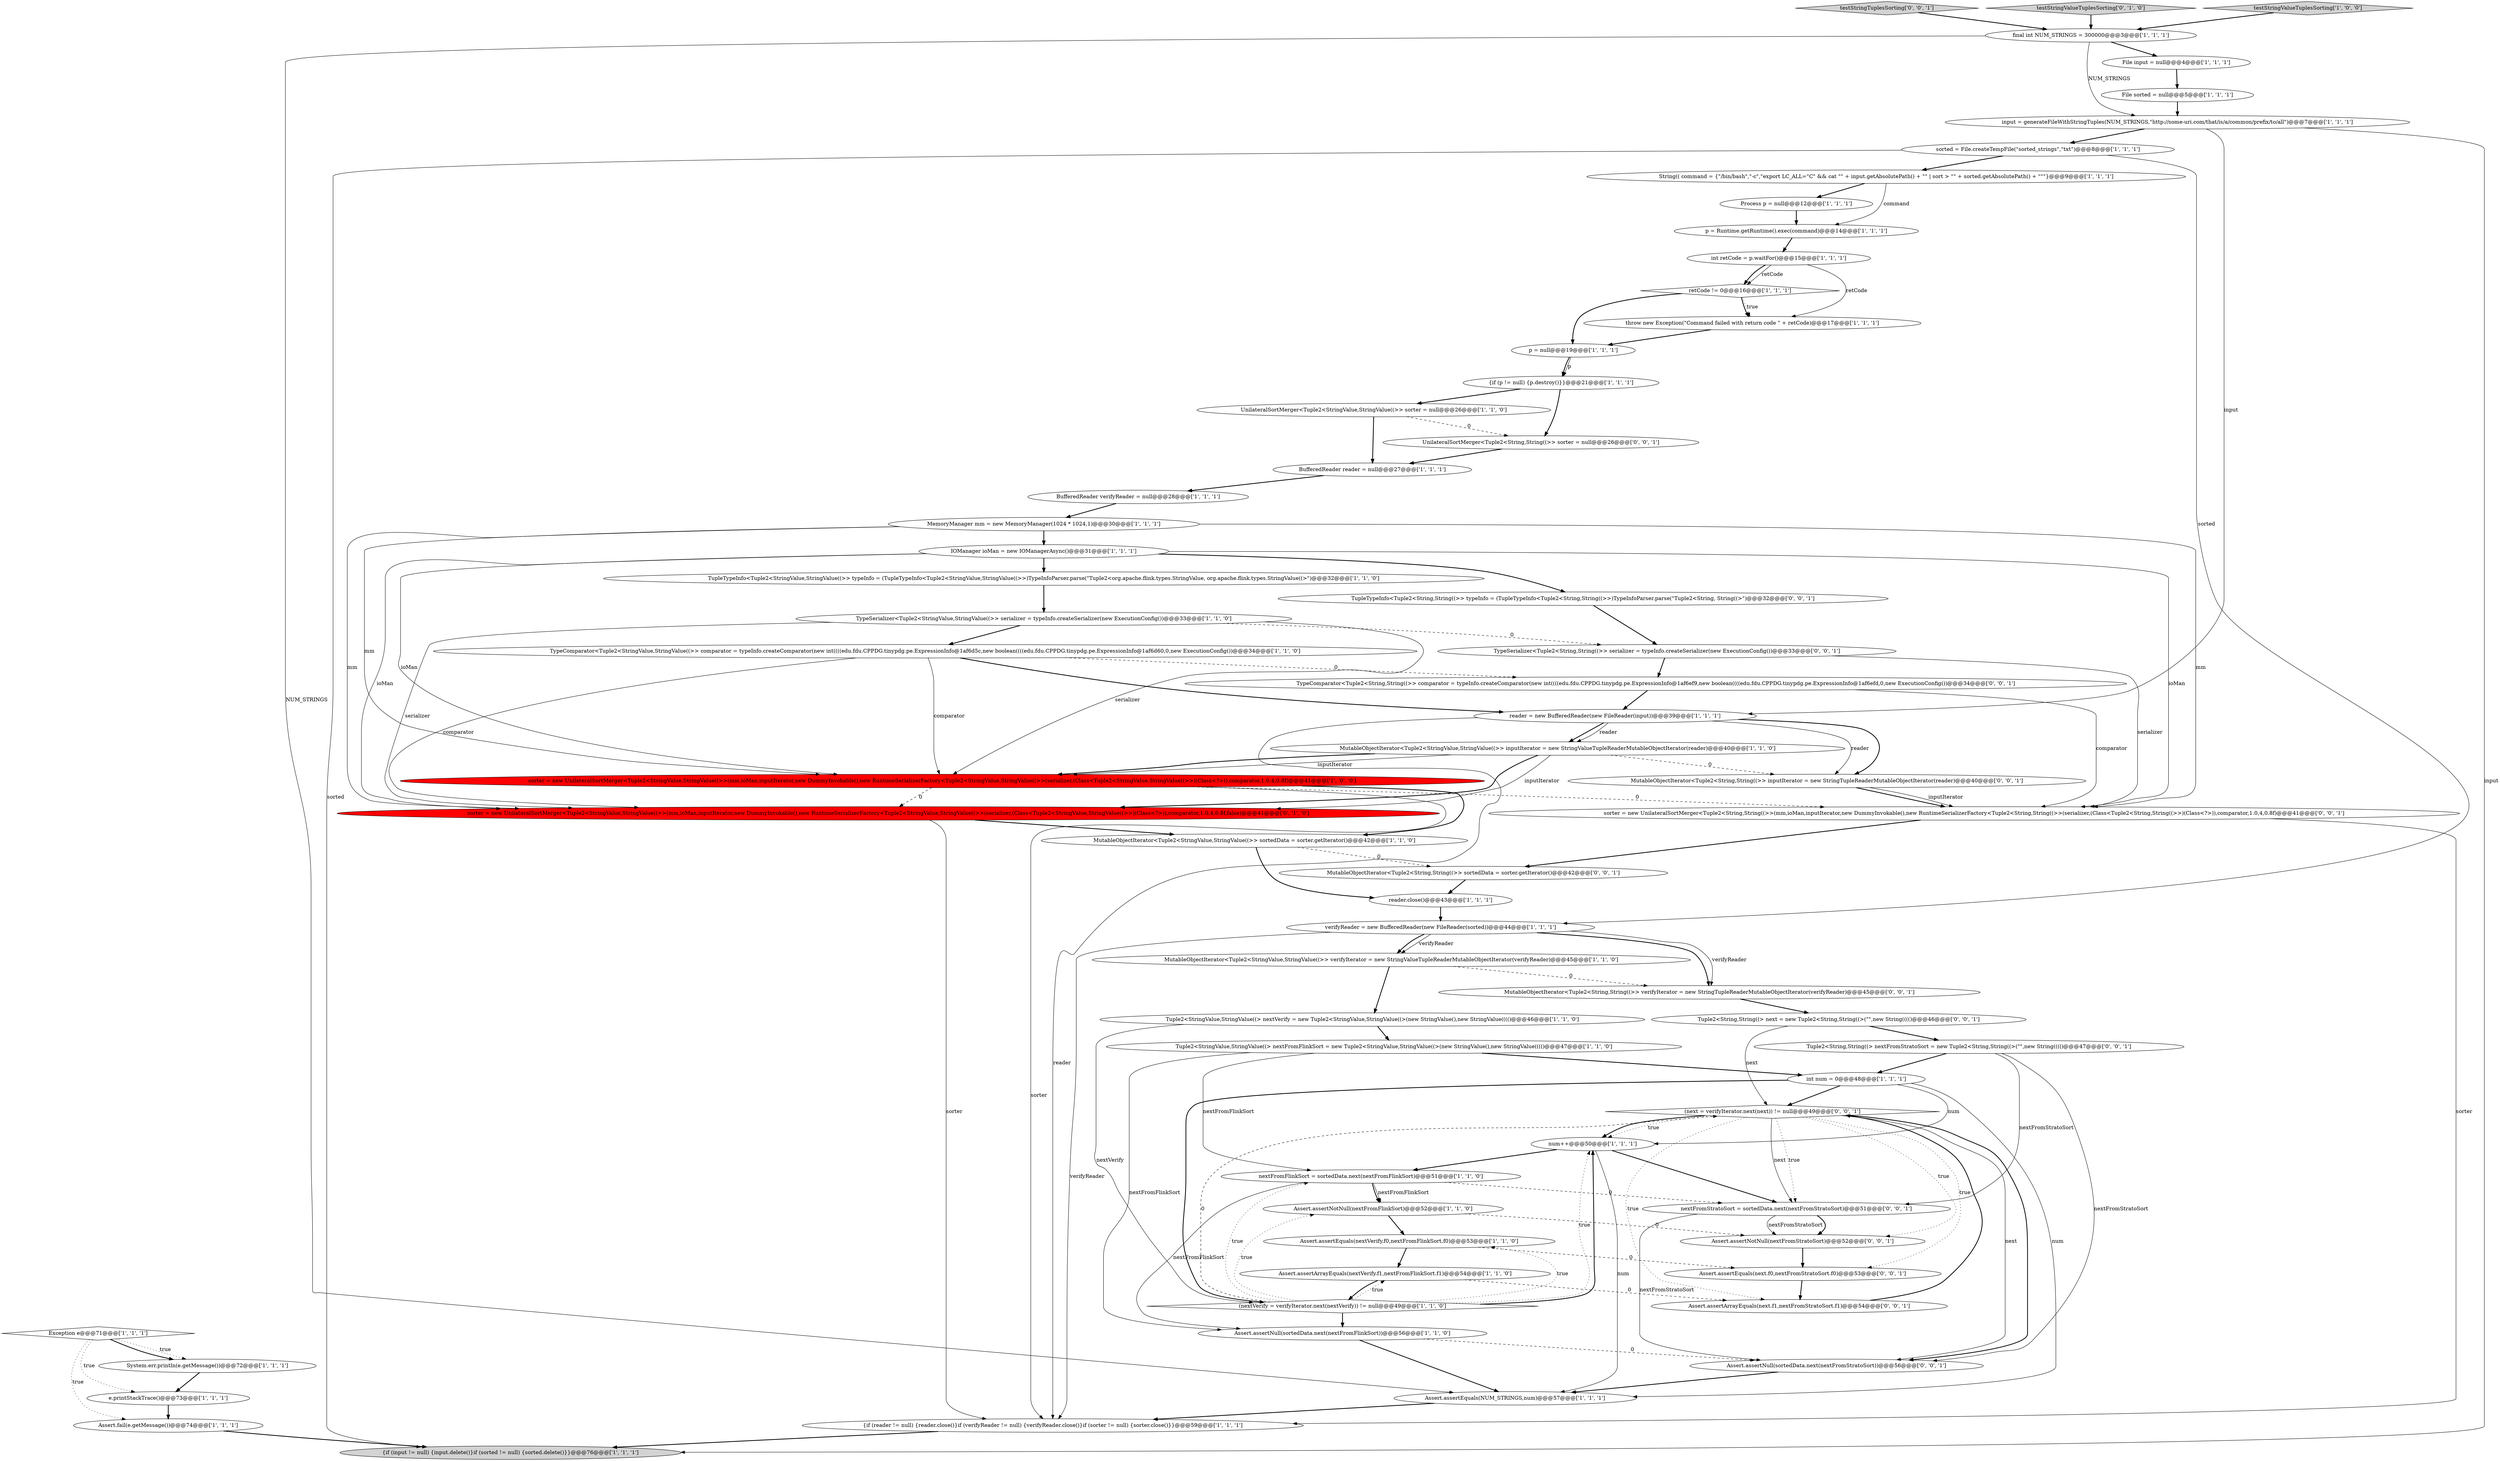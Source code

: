 digraph {
55 [style = filled, label = "(next = verifyIterator.next(next)) != null@@@49@@@['0', '0', '1']", fillcolor = white, shape = diamond image = "AAA0AAABBB3BBB"];
33 [style = filled, label = "sorter = new UnilateralSortMerger<Tuple2<StringValue,StringValue((>>(mm,ioMan,inputIterator,new DummyInvokable(),new RuntimeSerializerFactory<Tuple2<StringValue,StringValue((>>(serializer,(Class<Tuple2<StringValue,StringValue((>>)(Class<?>)),comparator,1.0,4,0.8f)@@@41@@@['1', '0', '0']", fillcolor = red, shape = ellipse image = "AAA1AAABBB1BBB"];
56 [style = filled, label = "MutableObjectIterator<Tuple2<String,String((>> sortedData = sorter.getIterator()@@@42@@@['0', '0', '1']", fillcolor = white, shape = ellipse image = "AAA0AAABBB3BBB"];
44 [style = filled, label = "throw new Exception(\"Command failed with return code \" + retCode)@@@17@@@['1', '1', '1']", fillcolor = white, shape = ellipse image = "AAA0AAABBB1BBB"];
23 [style = filled, label = "MutableObjectIterator<Tuple2<StringValue,StringValue((>> sortedData = sorter.getIterator()@@@42@@@['1', '1', '0']", fillcolor = white, shape = ellipse image = "AAA0AAABBB1BBB"];
15 [style = filled, label = "MutableObjectIterator<Tuple2<StringValue,StringValue((>> verifyIterator = new StringValueTupleReaderMutableObjectIterator(verifyReader)@@@45@@@['1', '1', '0']", fillcolor = white, shape = ellipse image = "AAA0AAABBB1BBB"];
22 [style = filled, label = "Assert.assertNotNull(nextFromFlinkSort)@@@52@@@['1', '1', '0']", fillcolor = white, shape = ellipse image = "AAA0AAABBB1BBB"];
53 [style = filled, label = "TupleTypeInfo<Tuple2<String,String((>> typeInfo = (TupleTypeInfo<Tuple2<String,String((>>)TypeInfoParser.parse(\"Tuple2<String, String((>\")@@@32@@@['0', '0', '1']", fillcolor = white, shape = ellipse image = "AAA0AAABBB3BBB"];
47 [style = filled, label = "sorter = new UnilateralSortMerger<Tuple2<StringValue,StringValue((>>(mm,ioMan,inputIterator,new DummyInvokable(),new RuntimeSerializerFactory<Tuple2<StringValue,StringValue((>>(serializer,(Class<Tuple2<StringValue,StringValue((>>)(Class<?>)),comparator,1.0,4,0.8f,false)@@@41@@@['0', '1', '0']", fillcolor = red, shape = ellipse image = "AAA1AAABBB2BBB"];
41 [style = filled, label = "IOManager ioMan = new IOManagerAsync()@@@31@@@['1', '1', '1']", fillcolor = white, shape = ellipse image = "AAA0AAABBB1BBB"];
43 [style = filled, label = "Assert.fail(e.getMessage())@@@74@@@['1', '1', '1']", fillcolor = white, shape = ellipse image = "AAA0AAABBB1BBB"];
3 [style = filled, label = "Exception e@@@71@@@['1', '1', '1']", fillcolor = white, shape = diamond image = "AAA0AAABBB1BBB"];
21 [style = filled, label = "reader.close()@@@43@@@['1', '1', '1']", fillcolor = white, shape = ellipse image = "AAA0AAABBB1BBB"];
36 [style = filled, label = "{if (input != null) {input.delete()}if (sorted != null) {sorted.delete()}}@@@76@@@['1', '1', '1']", fillcolor = lightgray, shape = ellipse image = "AAA0AAABBB1BBB"];
62 [style = filled, label = "testStringTuplesSorting['0', '0', '1']", fillcolor = lightgray, shape = diamond image = "AAA0AAABBB3BBB"];
64 [style = filled, label = "Assert.assertArrayEquals(next.f1,nextFromStratoSort.f1)@@@54@@@['0', '0', '1']", fillcolor = white, shape = ellipse image = "AAA0AAABBB3BBB"];
10 [style = filled, label = "MutableObjectIterator<Tuple2<StringValue,StringValue((>> inputIterator = new StringValueTupleReaderMutableObjectIterator(reader)@@@40@@@['1', '1', '0']", fillcolor = white, shape = ellipse image = "AAA0AAABBB1BBB"];
24 [style = filled, label = "{if (reader != null) {reader.close()}if (verifyReader != null) {verifyReader.close()}if (sorter != null) {sorter.close()}}@@@59@@@['1', '1', '1']", fillcolor = white, shape = ellipse image = "AAA0AAABBB1BBB"];
8 [style = filled, label = "Tuple2<StringValue,StringValue((> nextVerify = new Tuple2<StringValue,StringValue((>(new StringValue(),new StringValue(((()@@@46@@@['1', '1', '0']", fillcolor = white, shape = ellipse image = "AAA0AAABBB1BBB"];
16 [style = filled, label = "File input = null@@@4@@@['1', '1', '1']", fillcolor = white, shape = ellipse image = "AAA0AAABBB1BBB"];
29 [style = filled, label = "num++@@@50@@@['1', '1', '1']", fillcolor = white, shape = ellipse image = "AAA0AAABBB1BBB"];
35 [style = filled, label = "Assert.assertNull(sortedData.next(nextFromFlinkSort))@@@56@@@['1', '1', '0']", fillcolor = white, shape = ellipse image = "AAA0AAABBB1BBB"];
57 [style = filled, label = "Tuple2<String,String((> nextFromStratoSort = new Tuple2<String,String((>(\"\",new String(((()@@@47@@@['0', '0', '1']", fillcolor = white, shape = ellipse image = "AAA0AAABBB3BBB"];
49 [style = filled, label = "TypeComparator<Tuple2<String,String((>> comparator = typeInfo.createComparator(new int((((edu.fdu.CPPDG.tinypdg.pe.ExpressionInfo@1af6ef9,new boolean((((edu.fdu.CPPDG.tinypdg.pe.ExpressionInfo@1af6efd,0,new ExecutionConfig())@@@34@@@['0', '0', '1']", fillcolor = white, shape = ellipse image = "AAA0AAABBB3BBB"];
58 [style = filled, label = "Assert.assertNull(sortedData.next(nextFromStratoSort))@@@56@@@['0', '0', '1']", fillcolor = white, shape = ellipse image = "AAA0AAABBB3BBB"];
45 [style = filled, label = "int num = 0@@@48@@@['1', '1', '1']", fillcolor = white, shape = ellipse image = "AAA0AAABBB1BBB"];
17 [style = filled, label = "TypeSerializer<Tuple2<StringValue,StringValue((>> serializer = typeInfo.createSerializer(new ExecutionConfig())@@@33@@@['1', '1', '0']", fillcolor = white, shape = ellipse image = "AAA0AAABBB1BBB"];
27 [style = filled, label = "File sorted = null@@@5@@@['1', '1', '1']", fillcolor = white, shape = ellipse image = "AAA0AAABBB1BBB"];
51 [style = filled, label = "Assert.assertEquals(next.f0,nextFromStratoSort.f0)@@@53@@@['0', '0', '1']", fillcolor = white, shape = ellipse image = "AAA0AAABBB3BBB"];
14 [style = filled, label = "retCode != 0@@@16@@@['1', '1', '1']", fillcolor = white, shape = diamond image = "AAA0AAABBB1BBB"];
2 [style = filled, label = "int retCode = p.waitFor()@@@15@@@['1', '1', '1']", fillcolor = white, shape = ellipse image = "AAA0AAABBB1BBB"];
11 [style = filled, label = "{if (p != null) {p.destroy()}}@@@21@@@['1', '1', '1']", fillcolor = white, shape = ellipse image = "AAA0AAABBB1BBB"];
52 [style = filled, label = "sorter = new UnilateralSortMerger<Tuple2<String,String((>>(mm,ioMan,inputIterator,new DummyInvokable(),new RuntimeSerializerFactory<Tuple2<String,String((>>(serializer,(Class<Tuple2<String,String((>>)(Class<?>)),comparator,1.0,4,0.8f)@@@41@@@['0', '0', '1']", fillcolor = white, shape = ellipse image = "AAA0AAABBB3BBB"];
50 [style = filled, label = "Assert.assertNotNull(nextFromStratoSort)@@@52@@@['0', '0', '1']", fillcolor = white, shape = ellipse image = "AAA0AAABBB3BBB"];
19 [style = filled, label = "UnilateralSortMerger<Tuple2<StringValue,StringValue((>> sorter = null@@@26@@@['1', '1', '0']", fillcolor = white, shape = ellipse image = "AAA0AAABBB1BBB"];
37 [style = filled, label = "Tuple2<StringValue,StringValue((> nextFromFlinkSort = new Tuple2<StringValue,StringValue((>(new StringValue(),new StringValue(((()@@@47@@@['1', '1', '0']", fillcolor = white, shape = ellipse image = "AAA0AAABBB1BBB"];
0 [style = filled, label = "String(( command = {\"/bin/bash\",\"-c\",\"export LC_ALL=\"C\" && cat \"\" + input.getAbsolutePath() + \"\" | sort > \"\" + sorted.getAbsolutePath() + \"\"\"}@@@9@@@['1', '1', '1']", fillcolor = white, shape = ellipse image = "AAA0AAABBB1BBB"];
61 [style = filled, label = "TypeSerializer<Tuple2<String,String((>> serializer = typeInfo.createSerializer(new ExecutionConfig())@@@33@@@['0', '0', '1']", fillcolor = white, shape = ellipse image = "AAA0AAABBB3BBB"];
63 [style = filled, label = "MutableObjectIterator<Tuple2<String,String((>> inputIterator = new StringTupleReaderMutableObjectIterator(reader)@@@40@@@['0', '0', '1']", fillcolor = white, shape = ellipse image = "AAA0AAABBB3BBB"];
46 [style = filled, label = "testStringValueTuplesSorting['0', '1', '0']", fillcolor = lightgray, shape = diamond image = "AAA0AAABBB2BBB"];
26 [style = filled, label = "verifyReader = new BufferedReader(new FileReader(sorted))@@@44@@@['1', '1', '1']", fillcolor = white, shape = ellipse image = "AAA0AAABBB1BBB"];
5 [style = filled, label = "final int NUM_STRINGS = 300000@@@3@@@['1', '1', '1']", fillcolor = white, shape = ellipse image = "AAA0AAABBB1BBB"];
48 [style = filled, label = "nextFromStratoSort = sortedData.next(nextFromStratoSort)@@@51@@@['0', '0', '1']", fillcolor = white, shape = ellipse image = "AAA0AAABBB3BBB"];
25 [style = filled, label = "reader = new BufferedReader(new FileReader(input))@@@39@@@['1', '1', '1']", fillcolor = white, shape = ellipse image = "AAA0AAABBB1BBB"];
28 [style = filled, label = "TypeComparator<Tuple2<StringValue,StringValue((>> comparator = typeInfo.createComparator(new int((((edu.fdu.CPPDG.tinypdg.pe.ExpressionInfo@1af6d5c,new boolean((((edu.fdu.CPPDG.tinypdg.pe.ExpressionInfo@1af6d60,0,new ExecutionConfig())@@@34@@@['1', '1', '0']", fillcolor = white, shape = ellipse image = "AAA0AAABBB1BBB"];
34 [style = filled, label = "(nextVerify = verifyIterator.next(nextVerify)) != null@@@49@@@['1', '1', '0']", fillcolor = white, shape = diamond image = "AAA0AAABBB1BBB"];
40 [style = filled, label = "p = null@@@19@@@['1', '1', '1']", fillcolor = white, shape = ellipse image = "AAA0AAABBB1BBB"];
42 [style = filled, label = "BufferedReader verifyReader = null@@@28@@@['1', '1', '1']", fillcolor = white, shape = ellipse image = "AAA0AAABBB1BBB"];
54 [style = filled, label = "MutableObjectIterator<Tuple2<String,String((>> verifyIterator = new StringTupleReaderMutableObjectIterator(verifyReader)@@@45@@@['0', '0', '1']", fillcolor = white, shape = ellipse image = "AAA0AAABBB3BBB"];
18 [style = filled, label = "Process p = null@@@12@@@['1', '1', '1']", fillcolor = white, shape = ellipse image = "AAA0AAABBB1BBB"];
38 [style = filled, label = "BufferedReader reader = null@@@27@@@['1', '1', '1']", fillcolor = white, shape = ellipse image = "AAA0AAABBB1BBB"];
39 [style = filled, label = "sorted = File.createTempFile(\"sorted_strings\",\"txt\")@@@8@@@['1', '1', '1']", fillcolor = white, shape = ellipse image = "AAA0AAABBB1BBB"];
59 [style = filled, label = "UnilateralSortMerger<Tuple2<String,String((>> sorter = null@@@26@@@['0', '0', '1']", fillcolor = white, shape = ellipse image = "AAA0AAABBB3BBB"];
32 [style = filled, label = "System.err.println(e.getMessage())@@@72@@@['1', '1', '1']", fillcolor = white, shape = ellipse image = "AAA0AAABBB1BBB"];
30 [style = filled, label = "TupleTypeInfo<Tuple2<StringValue,StringValue((>> typeInfo = (TupleTypeInfo<Tuple2<StringValue,StringValue((>>)TypeInfoParser.parse(\"Tuple2<org.apache.flink.types.StringValue, org.apache.flink.types.StringValue((>\")@@@32@@@['1', '1', '0']", fillcolor = white, shape = ellipse image = "AAA0AAABBB1BBB"];
7 [style = filled, label = "e.printStackTrace()@@@73@@@['1', '1', '1']", fillcolor = white, shape = ellipse image = "AAA0AAABBB1BBB"];
13 [style = filled, label = "input = generateFileWithStringTuples(NUM_STRINGS,\"http://some-uri.com/that/is/a/common/prefix/to/all\")@@@7@@@['1', '1', '1']", fillcolor = white, shape = ellipse image = "AAA0AAABBB1BBB"];
60 [style = filled, label = "Tuple2<String,String((> next = new Tuple2<String,String((>(\"\",new String(((()@@@46@@@['0', '0', '1']", fillcolor = white, shape = ellipse image = "AAA0AAABBB3BBB"];
20 [style = filled, label = "MemoryManager mm = new MemoryManager(1024 * 1024,1)@@@30@@@['1', '1', '1']", fillcolor = white, shape = ellipse image = "AAA0AAABBB1BBB"];
1 [style = filled, label = "Assert.assertArrayEquals(nextVerify.f1,nextFromFlinkSort.f1)@@@54@@@['1', '1', '0']", fillcolor = white, shape = ellipse image = "AAA0AAABBB1BBB"];
6 [style = filled, label = "nextFromFlinkSort = sortedData.next(nextFromFlinkSort)@@@51@@@['1', '1', '0']", fillcolor = white, shape = ellipse image = "AAA0AAABBB1BBB"];
31 [style = filled, label = "Assert.assertEquals(NUM_STRINGS,num)@@@57@@@['1', '1', '1']", fillcolor = white, shape = ellipse image = "AAA0AAABBB1BBB"];
12 [style = filled, label = "Assert.assertEquals(nextVerify.f0,nextFromFlinkSort.f0)@@@53@@@['1', '1', '0']", fillcolor = white, shape = ellipse image = "AAA0AAABBB1BBB"];
4 [style = filled, label = "p = Runtime.getRuntime().exec(command)@@@14@@@['1', '1', '1']", fillcolor = white, shape = ellipse image = "AAA0AAABBB1BBB"];
9 [style = filled, label = "testStringValueTuplesSorting['1', '0', '0']", fillcolor = lightgray, shape = diamond image = "AAA0AAABBB1BBB"];
28->47 [style = solid, label="comparator"];
27->13 [style = bold, label=""];
34->12 [style = dotted, label="true"];
8->34 [style = solid, label="nextVerify"];
6->22 [style = bold, label=""];
46->5 [style = bold, label=""];
37->6 [style = solid, label="nextFromFlinkSort"];
15->54 [style = dashed, label="0"];
41->33 [style = solid, label="ioMan"];
34->29 [style = dotted, label="true"];
2->14 [style = solid, label="retCode"];
38->42 [style = bold, label=""];
10->33 [style = solid, label="inputIterator"];
33->47 [style = dashed, label="0"];
25->63 [style = bold, label=""];
26->24 [style = solid, label="verifyReader"];
14->44 [style = dotted, label="true"];
21->26 [style = bold, label=""];
29->6 [style = bold, label=""];
40->11 [style = bold, label=""];
2->14 [style = bold, label=""];
26->15 [style = solid, label="verifyReader"];
26->15 [style = bold, label=""];
5->31 [style = solid, label="NUM_STRINGS"];
7->43 [style = bold, label=""];
28->25 [style = bold, label=""];
9->5 [style = bold, label=""];
33->24 [style = solid, label="sorter"];
61->52 [style = solid, label="serializer"];
25->10 [style = bold, label=""];
48->58 [style = solid, label="nextFromStratoSort"];
55->48 [style = dotted, label="true"];
61->49 [style = bold, label=""];
35->31 [style = bold, label=""];
3->7 [style = dotted, label="true"];
55->29 [style = bold, label=""];
54->60 [style = bold, label=""];
62->5 [style = bold, label=""];
49->52 [style = solid, label="comparator"];
48->50 [style = bold, label=""];
5->13 [style = solid, label="NUM_STRINGS"];
32->7 [style = bold, label=""];
4->2 [style = bold, label=""];
47->24 [style = solid, label="sorter"];
57->45 [style = bold, label=""];
12->1 [style = bold, label=""];
37->35 [style = solid, label="nextFromFlinkSort"];
41->52 [style = solid, label="ioMan"];
33->23 [style = bold, label=""];
41->53 [style = bold, label=""];
49->25 [style = bold, label=""];
34->22 [style = dotted, label="true"];
41->30 [style = bold, label=""];
60->57 [style = bold, label=""];
20->41 [style = bold, label=""];
45->31 [style = solid, label="num"];
25->63 [style = solid, label="reader"];
33->52 [style = dashed, label="0"];
18->4 [style = bold, label=""];
29->31 [style = solid, label="num"];
56->21 [style = bold, label=""];
19->59 [style = dashed, label="0"];
52->24 [style = solid, label="sorter"];
37->45 [style = bold, label=""];
34->35 [style = bold, label=""];
6->22 [style = solid, label="nextFromFlinkSort"];
19->38 [style = bold, label=""];
60->55 [style = solid, label="next"];
34->29 [style = bold, label=""];
11->59 [style = bold, label=""];
30->17 [style = bold, label=""];
16->27 [style = bold, label=""];
45->55 [style = bold, label=""];
64->55 [style = bold, label=""];
31->24 [style = bold, label=""];
43->36 [style = bold, label=""];
6->48 [style = dashed, label="0"];
23->56 [style = dashed, label="0"];
13->39 [style = bold, label=""];
13->36 [style = solid, label="input"];
34->1 [style = dotted, label="true"];
3->43 [style = dotted, label="true"];
28->49 [style = dashed, label="0"];
20->52 [style = solid, label="mm"];
28->33 [style = solid, label="comparator"];
17->47 [style = solid, label="serializer"];
5->16 [style = bold, label=""];
55->64 [style = dotted, label="true"];
1->34 [style = bold, label=""];
39->36 [style = solid, label="sorted"];
55->29 [style = dotted, label="true"];
26->54 [style = bold, label=""];
51->64 [style = bold, label=""];
45->29 [style = solid, label="num"];
34->55 [style = dashed, label="0"];
1->64 [style = dashed, label="0"];
63->52 [style = bold, label=""];
63->52 [style = solid, label="inputIterator"];
55->58 [style = solid, label="next"];
0->18 [style = bold, label=""];
10->33 [style = bold, label=""];
8->37 [style = bold, label=""];
0->4 [style = solid, label="command"];
41->47 [style = solid, label="ioMan"];
20->47 [style = solid, label="mm"];
47->23 [style = bold, label=""];
35->58 [style = dashed, label="0"];
15->8 [style = bold, label=""];
13->25 [style = solid, label="input"];
53->61 [style = bold, label=""];
3->32 [style = dotted, label="true"];
12->51 [style = dashed, label="0"];
25->10 [style = solid, label="reader"];
10->47 [style = solid, label="inputIterator"];
42->20 [style = bold, label=""];
44->40 [style = bold, label=""];
59->38 [style = bold, label=""];
52->56 [style = bold, label=""];
2->44 [style = solid, label="retCode"];
57->58 [style = solid, label="nextFromStratoSort"];
58->31 [style = bold, label=""];
40->11 [style = solid, label="p"];
17->33 [style = solid, label="serializer"];
6->35 [style = solid, label="nextFromFlinkSort"];
26->54 [style = solid, label="verifyReader"];
57->48 [style = solid, label="nextFromStratoSort"];
11->19 [style = bold, label=""];
14->44 [style = bold, label=""];
22->50 [style = dashed, label="0"];
24->36 [style = bold, label=""];
17->28 [style = bold, label=""];
39->0 [style = bold, label=""];
23->21 [style = bold, label=""];
22->12 [style = bold, label=""];
50->51 [style = bold, label=""];
48->50 [style = solid, label="nextFromStratoSort"];
20->33 [style = solid, label="mm"];
10->47 [style = bold, label=""];
17->61 [style = dashed, label="0"];
55->51 [style = dotted, label="true"];
34->6 [style = dotted, label="true"];
29->48 [style = bold, label=""];
3->32 [style = bold, label=""];
25->24 [style = solid, label="reader"];
55->48 [style = solid, label="next"];
10->63 [style = dashed, label="0"];
14->40 [style = bold, label=""];
55->58 [style = bold, label=""];
45->34 [style = bold, label=""];
55->50 [style = dotted, label="true"];
39->26 [style = solid, label="sorted"];
}
